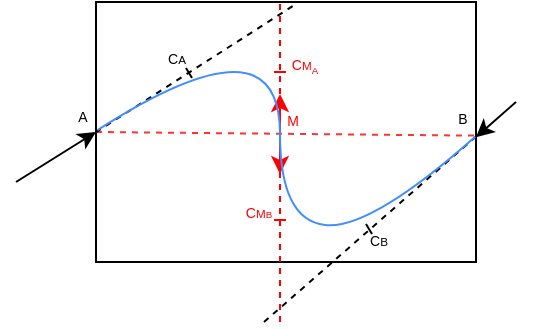 <mxfile version="15.7.3" type="device"><diagram id="AeSSjgOF4GyBnLtGIhm4" name="Page-1"><mxGraphModel dx="276" dy="158" grid="1" gridSize="10" guides="1" tooltips="1" connect="1" arrows="1" fold="1" page="1" pageScale="1" pageWidth="850" pageHeight="1100" math="0" shadow="0"><root><mxCell id="0"/><mxCell id="1" parent="0"/><mxCell id="uvrR0ScTXflCTz-e2uj9-1" value="" style="endArrow=classic;html=1;rounded=0;entryX=0;entryY=0.5;entryDx=0;entryDy=0;" parent="1" target="uvrR0ScTXflCTz-e2uj9-2" edge="1"><mxGeometry width="50" height="50" relative="1" as="geometry"><mxPoint x="240" y="400" as="sourcePoint"/><mxPoint x="300" y="440" as="targetPoint"/></mxGeometry></mxCell><mxCell id="uvrR0ScTXflCTz-e2uj9-2" value="" style="rounded=0;whiteSpace=wrap;html=1;" parent="1" vertex="1"><mxGeometry x="280" y="310" width="190" height="130" as="geometry"/></mxCell><mxCell id="uvrR0ScTXflCTz-e2uj9-3" value="" style="endArrow=classic;html=1;rounded=0;entryX=1;entryY=0.52;entryDx=0;entryDy=0;entryPerimeter=0;" parent="1" target="uvrR0ScTXflCTz-e2uj9-2" edge="1"><mxGeometry width="50" height="50" relative="1" as="geometry"><mxPoint x="490" y="360" as="sourcePoint"/><mxPoint x="470" y="373" as="targetPoint"/></mxGeometry></mxCell><mxCell id="uvrR0ScTXflCTz-e2uj9-14" value="A" style="text;html=1;align=center;verticalAlign=middle;resizable=0;points=[];autosize=1;strokeColor=none;fillColor=none;fontSize=7;" parent="1" vertex="1"><mxGeometry x="263" y="363" width="20" height="10" as="geometry"/></mxCell><mxCell id="uvrR0ScTXflCTz-e2uj9-15" value="B" style="text;html=1;align=center;verticalAlign=middle;resizable=0;points=[];autosize=1;strokeColor=none;fillColor=none;fontSize=7;" parent="1" vertex="1"><mxGeometry x="453" y="364" width="20" height="10" as="geometry"/></mxCell><mxCell id="uvrR0ScTXflCTz-e2uj9-18" value="C&lt;span style=&quot;font-size: 5.833px&quot;&gt;A&lt;/span&gt;" style="text;html=1;align=center;verticalAlign=middle;resizable=0;points=[];autosize=1;strokeColor=none;fillColor=none;fontSize=7;" parent="1" vertex="1"><mxGeometry x="310" y="334" width="20" height="10" as="geometry"/></mxCell><mxCell id="uvrR0ScTXflCTz-e2uj9-20" value="" style="endArrow=none;html=1;rounded=0;fontSize=7;strokeColor=#FF0000;dashed=1;" parent="1" edge="1"><mxGeometry width="50" height="50" relative="1" as="geometry"><mxPoint x="372" y="311" as="sourcePoint"/><mxPoint x="372" y="471" as="targetPoint"/></mxGeometry></mxCell><mxCell id="uvrR0ScTXflCTz-e2uj9-24" value="" style="endArrow=none;html=1;rounded=0;dashed=1;strokeColor=#FF3333;exitX=0;exitY=0.5;exitDx=0;exitDy=0;entryX=0.999;entryY=0.514;entryDx=0;entryDy=0;entryPerimeter=0;" parent="1" source="uvrR0ScTXflCTz-e2uj9-2" target="uvrR0ScTXflCTz-e2uj9-2" edge="1"><mxGeometry width="50" height="50" relative="1" as="geometry"><mxPoint x="325.53" y="319.35" as="sourcePoint"/><mxPoint x="479.81" y="409.31" as="targetPoint"/></mxGeometry></mxCell><mxCell id="FlYlrlpsCUgQJuPj1AmR-1" value="" style="endArrow=none;html=1;rounded=0;dashed=1;exitX=0.841;exitY=1.223;exitDx=0;exitDy=0;exitPerimeter=0;" parent="1" source="uvrR0ScTXflCTz-e2uj9-14" edge="1"><mxGeometry width="50" height="50" relative="1" as="geometry"><mxPoint x="360" y="400" as="sourcePoint"/><mxPoint x="380" y="311" as="targetPoint"/></mxGeometry></mxCell><mxCell id="FlYlrlpsCUgQJuPj1AmR-2" value="" style="endArrow=none;html=1;rounded=0;dashed=1;entryX=0.998;entryY=0.52;entryDx=0;entryDy=0;entryPerimeter=0;" parent="1" target="uvrR0ScTXflCTz-e2uj9-2" edge="1"><mxGeometry width="50" height="50" relative="1" as="geometry"><mxPoint x="364" y="470" as="sourcePoint"/><mxPoint x="470" y="375.77" as="targetPoint"/></mxGeometry></mxCell><mxCell id="FlYlrlpsCUgQJuPj1AmR-3" value="&lt;font color=&quot;#ff0000&quot;&gt;M&lt;/font&gt;" style="text;html=1;align=center;verticalAlign=middle;resizable=0;points=[];autosize=1;strokeColor=none;fillColor=none;fontSize=7;" parent="1" vertex="1"><mxGeometry x="368" y="365" width="20" height="10" as="geometry"/></mxCell><mxCell id="FlYlrlpsCUgQJuPj1AmR-4" value="" style="endArrow=none;html=1;rounded=0;fontColor=#FF0000;strokeColor=#000000;" parent="1" edge="1"><mxGeometry width="50" height="50" relative="1" as="geometry"><mxPoint x="328" y="348" as="sourcePoint"/><mxPoint x="325" y="343" as="targetPoint"/></mxGeometry></mxCell><mxCell id="FlYlrlpsCUgQJuPj1AmR-6" value="C&lt;span style=&quot;font-size: 5.833px&quot;&gt;M&lt;sub&gt;A&lt;/sub&gt;&lt;/span&gt;" style="text;html=1;align=center;verticalAlign=middle;resizable=0;points=[];autosize=1;strokeColor=none;fillColor=none;fontSize=7;fontColor=#FF0000;" parent="1" vertex="1"><mxGeometry x="369" y="332" width="30" height="20" as="geometry"/></mxCell><mxCell id="FlYlrlpsCUgQJuPj1AmR-5" value="" style="endArrow=none;html=1;rounded=0;fontColor=#FF0000;strokeColor=#FF0000;" parent="1" edge="1"><mxGeometry width="50" height="50" relative="1" as="geometry"><mxPoint x="375" y="345" as="sourcePoint"/><mxPoint x="369" y="345" as="targetPoint"/></mxGeometry></mxCell><mxCell id="FlYlrlpsCUgQJuPj1AmR-7" value="" style="endArrow=none;html=1;rounded=0;fontColor=#FF0000;strokeColor=#FF0000;" parent="1" edge="1"><mxGeometry width="50" height="50" relative="1" as="geometry"><mxPoint x="375" y="419.0" as="sourcePoint"/><mxPoint x="369" y="419.0" as="targetPoint"/></mxGeometry></mxCell><mxCell id="FlYlrlpsCUgQJuPj1AmR-8" value="C&lt;span style=&quot;font-size: 5.833px&quot;&gt;M&lt;/span&gt;&lt;span style=&quot;font-size: 4.861px&quot;&gt;B&lt;/span&gt;" style="text;html=1;align=center;verticalAlign=middle;resizable=0;points=[];autosize=1;strokeColor=none;fillColor=none;fontSize=7;fontColor=#FF0000;" parent="1" vertex="1"><mxGeometry x="346" y="411" width="30" height="10" as="geometry"/></mxCell><mxCell id="FlYlrlpsCUgQJuPj1AmR-9" value="" style="endArrow=none;html=1;rounded=0;fontColor=#FF0000;strokeColor=#000000;" parent="1" edge="1"><mxGeometry width="50" height="50" relative="1" as="geometry"><mxPoint x="418" y="426.0" as="sourcePoint"/><mxPoint x="415" y="421.0" as="targetPoint"/></mxGeometry></mxCell><mxCell id="FlYlrlpsCUgQJuPj1AmR-10" value="C&lt;span style=&quot;font-size: 5.833px&quot;&gt;B&lt;/span&gt;" style="text;html=1;align=center;verticalAlign=middle;resizable=0;points=[];autosize=1;strokeColor=none;fillColor=none;fontSize=7;" parent="1" vertex="1"><mxGeometry x="411" y="425" width="20" height="10" as="geometry"/></mxCell><mxCell id="FlYlrlpsCUgQJuPj1AmR-13" value="" style="endArrow=classic;html=1;rounded=0;strokeColor=#FF0000;" parent="1" edge="1"><mxGeometry width="50" height="50" relative="1" as="geometry"><mxPoint x="372" y="376" as="sourcePoint"/><mxPoint x="372" y="356" as="targetPoint"/></mxGeometry></mxCell><mxCell id="FlYlrlpsCUgQJuPj1AmR-11" value="" style="curved=1;endArrow=none;html=1;rounded=0;fontColor=#FF0000;strokeColor=#428EFF;endFill=0;exitX=0.887;exitY=1.107;exitDx=0;exitDy=0;exitPerimeter=0;" parent="1" source="uvrR0ScTXflCTz-e2uj9-14" edge="1"><mxGeometry width="50" height="50" relative="1" as="geometry"><mxPoint x="360" y="410" as="sourcePoint"/><mxPoint x="372" y="376" as="targetPoint"/><Array as="points"><mxPoint x="326" y="345"/><mxPoint x="372" y="345"/></Array></mxGeometry></mxCell><mxCell id="FlYlrlpsCUgQJuPj1AmR-15" value="" style="endArrow=classic;html=1;rounded=0;strokeColor=#FF0000;" parent="1" edge="1"><mxGeometry width="50" height="50" relative="1" as="geometry"><mxPoint x="372" y="376" as="sourcePoint"/><mxPoint x="372" y="396" as="targetPoint"/></mxGeometry></mxCell><mxCell id="FlYlrlpsCUgQJuPj1AmR-12" value="" style="curved=1;endArrow=none;html=1;rounded=0;fontColor=#FF0000;strokeColor=#428EFF;endFill=0;entryX=0.998;entryY=0.518;entryDx=0;entryDy=0;entryPerimeter=0;" parent="1" target="uvrR0ScTXflCTz-e2uj9-2" edge="1"><mxGeometry width="50" height="50" relative="1" as="geometry"><mxPoint x="372" y="376" as="sourcePoint"/><mxPoint x="382" y="386" as="targetPoint"/><Array as="points"><mxPoint x="372" y="419"/><mxPoint x="417" y="424"/></Array></mxGeometry></mxCell></root></mxGraphModel></diagram></mxfile>